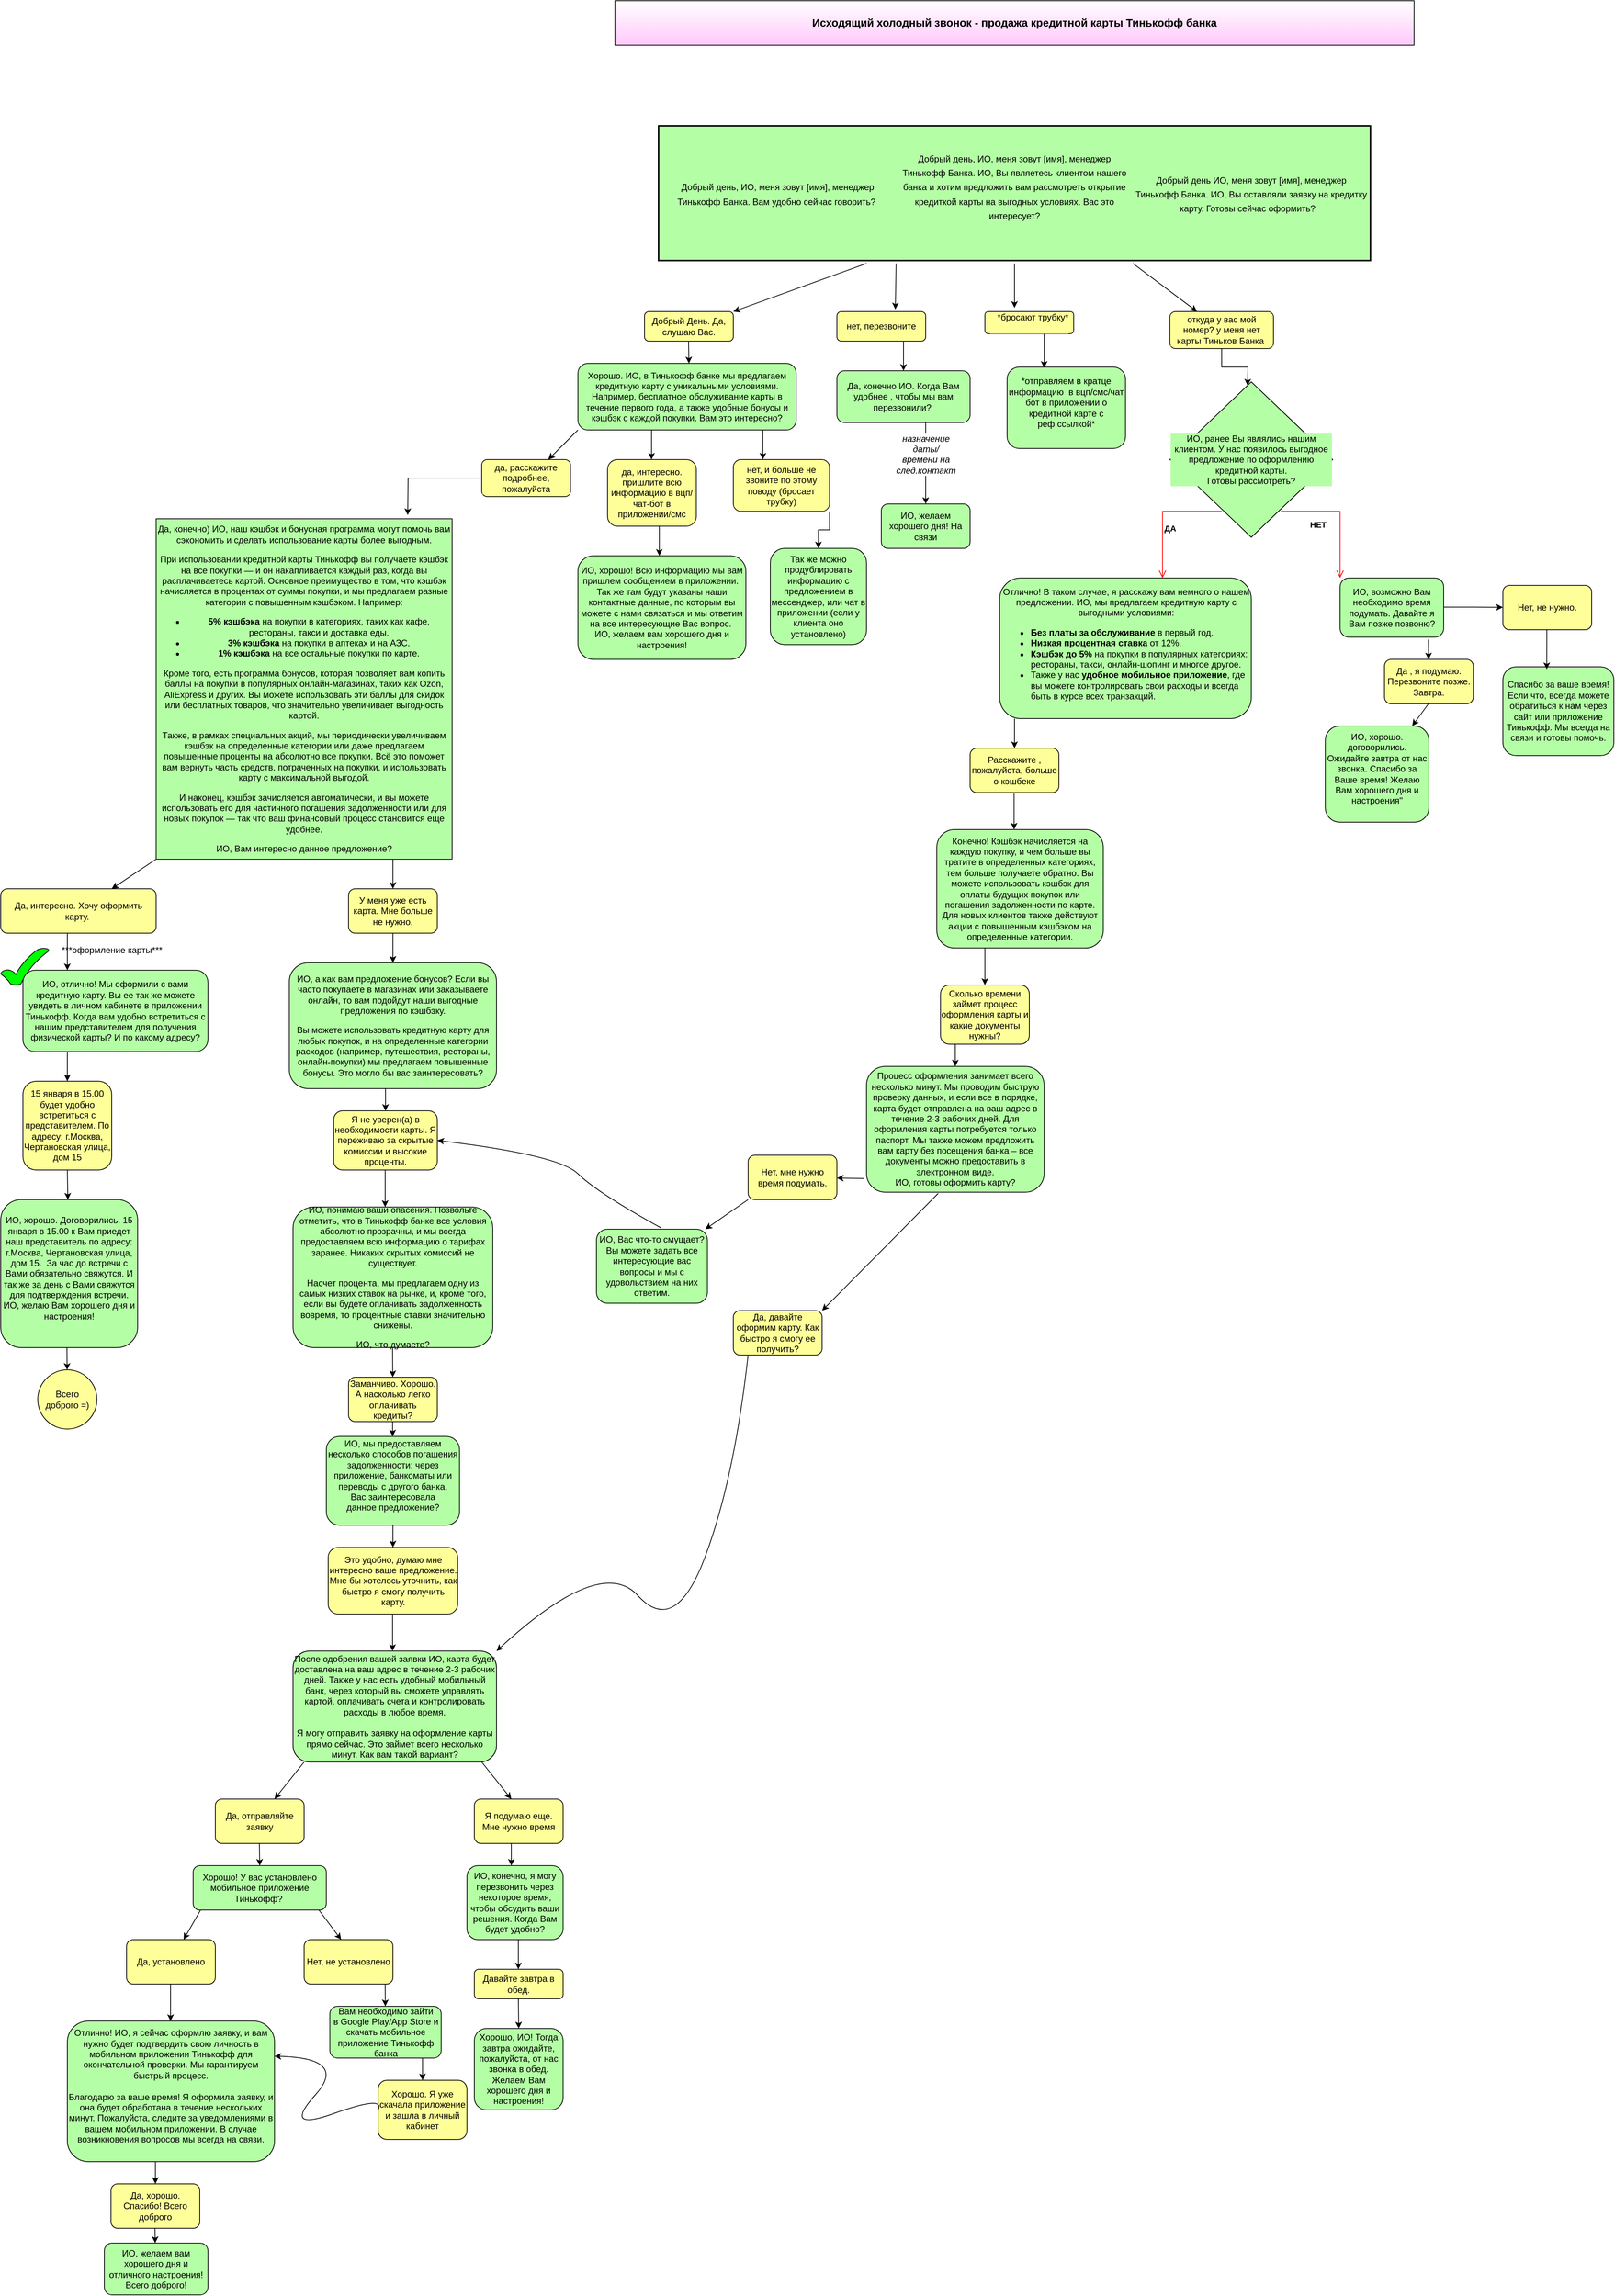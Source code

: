 <mxfile version="26.0.4">
  <diagram name="Страница — 1" id="jJLAjgalYU-siJ2JceJD">
    <mxGraphModel dx="6424" dy="3929" grid="1" gridSize="10" guides="1" tooltips="1" connect="1" arrows="1" fold="1" page="1" pageScale="1" pageWidth="827" pageHeight="1169" math="0" shadow="0">
      <root>
        <mxCell id="0" />
        <mxCell id="1" parent="0" />
        <mxCell id="C2MQVsJypuzDJamF_zV--1" value="" style="endArrow=classic;html=1;rounded=0;entryX=1;entryY=0;entryDx=0;entryDy=0;align=center;" parent="1" target="C2MQVsJypuzDJamF_zV--3" edge="1">
          <mxGeometry width="50" height="50" relative="1" as="geometry">
            <mxPoint x="-480" y="95" as="sourcePoint" />
            <mxPoint x="-800" y="135" as="targetPoint" />
          </mxGeometry>
        </mxCell>
        <mxCell id="C2MQVsJypuzDJamF_zV--2" value="" style="endArrow=classic;html=1;rounded=0;entryX=0.25;entryY=0;entryDx=0;entryDy=0;align=center;" parent="1" edge="1">
          <mxGeometry width="50" height="50" relative="1" as="geometry">
            <mxPoint x="-280" y="95" as="sourcePoint" />
            <mxPoint x="-280" y="155" as="targetPoint" />
            <Array as="points">
              <mxPoint x="-280" y="135" />
            </Array>
          </mxGeometry>
        </mxCell>
        <mxCell id="C2MQVsJypuzDJamF_zV--3" value="Добрый День. Да, слушаю Вас." style="rounded=1;whiteSpace=wrap;html=1;labelBackgroundColor=#FFFF99;fillColor=#FFFF99;align=center;" parent="1" vertex="1">
          <mxGeometry x="-780" y="160" width="120" height="40" as="geometry" />
        </mxCell>
        <mxCell id="C2MQVsJypuzDJamF_zV--4" value="нет, перезвоните" style="rounded=1;whiteSpace=wrap;html=1;labelBackgroundColor=#FFFF99;fillColor=#FFFF99;align=center;" parent="1" vertex="1">
          <mxGeometry x="-520" y="160" width="120" height="40" as="geometry" />
        </mxCell>
        <mxCell id="C2MQVsJypuzDJamF_zV--5" value="&amp;nbsp; &amp;nbsp;*бросают трубку*&lt;div&gt;&lt;br&gt;&lt;/div&gt;" style="rounded=1;whiteSpace=wrap;html=1;labelBackgroundColor=#FFFF99;fillColor=#FFFF99;align=center;" parent="1" vertex="1">
          <mxGeometry x="-320" y="160" width="120" height="30" as="geometry" />
        </mxCell>
        <mxCell id="C2MQVsJypuzDJamF_zV--6" value="" style="endArrow=classic;html=1;rounded=0;align=center;" parent="1" edge="1">
          <mxGeometry width="50" height="50" relative="1" as="geometry">
            <mxPoint x="-720.5" y="200" as="sourcePoint" />
            <mxPoint x="-720" y="230" as="targetPoint" />
          </mxGeometry>
        </mxCell>
        <mxCell id="C2MQVsJypuzDJamF_zV--7" value="&lt;div style=&quot;&quot;&gt;&lt;span style=&quot;&quot;&gt;Хорошо. ИО, в Тинькофф банке мы предлагаем кредитную карту с уникальными условиями. Например, бесплатное обслуживание карты в течение первого года, а также удобные бонусы и кэшбэк с каждой покупки. Вам это интересно?&lt;/span&gt;&lt;/div&gt;" style="rounded=1;whiteSpace=wrap;html=1;align=center;labelBackgroundColor=light-dark(#B4FFA5,#EDEDED);fillColor=#B4FFA5;" parent="1" vertex="1">
          <mxGeometry x="-870" y="230" width="295" height="90" as="geometry" />
        </mxCell>
        <mxCell id="C2MQVsJypuzDJamF_zV--8" value="" style="endArrow=classic;html=1;rounded=0;exitX=0;exitY=1;exitDx=0;exitDy=0;align=center;" parent="1" source="C2MQVsJypuzDJamF_zV--7" edge="1">
          <mxGeometry width="50" height="50" relative="1" as="geometry">
            <mxPoint x="-740" y="310" as="sourcePoint" />
            <mxPoint x="-910" y="360" as="targetPoint" />
          </mxGeometry>
        </mxCell>
        <mxCell id="C2MQVsJypuzDJamF_zV--9" style="edgeStyle=orthogonalEdgeStyle;rounded=0;orthogonalLoop=1;jettySize=auto;html=1;align=center;" parent="1" source="C2MQVsJypuzDJamF_zV--10" edge="1">
          <mxGeometry relative="1" as="geometry">
            <mxPoint x="-1100" y="435" as="targetPoint" />
          </mxGeometry>
        </mxCell>
        <mxCell id="C2MQVsJypuzDJamF_zV--10" value="да, расскажите подробнее, пожалуйста" style="rounded=1;whiteSpace=wrap;html=1;labelBackgroundColor=#FFFF99;fillColor=#FFFF99;align=center;" parent="1" vertex="1">
          <mxGeometry x="-1000" y="360" width="120" height="50" as="geometry" />
        </mxCell>
        <mxCell id="C2MQVsJypuzDJamF_zV--11" value="" style="endArrow=classic;html=1;rounded=0;align=center;" parent="1" edge="1">
          <mxGeometry width="50" height="50" relative="1" as="geometry">
            <mxPoint x="-770.5" y="320" as="sourcePoint" />
            <mxPoint x="-770.5" y="360" as="targetPoint" />
          </mxGeometry>
        </mxCell>
        <mxCell id="C2MQVsJypuzDJamF_zV--12" value="да, интересно. пришлите всю информацию в вцп/чат-бот в приложении/смс" style="rounded=1;whiteSpace=wrap;html=1;labelBackgroundColor=#FFFF99;fillColor=#FFFF99;align=center;" parent="1" vertex="1">
          <mxGeometry x="-830" y="360" width="120" height="90" as="geometry" />
        </mxCell>
        <mxCell id="C2MQVsJypuzDJamF_zV--13" value="" style="endArrow=classic;html=1;rounded=0;exitX=1;exitY=1;exitDx=0;exitDy=0;align=center;" parent="1" edge="1">
          <mxGeometry width="50" height="50" relative="1" as="geometry">
            <mxPoint x="-620" y="320" as="sourcePoint" />
            <mxPoint x="-620" y="360" as="targetPoint" />
          </mxGeometry>
        </mxCell>
        <mxCell id="C2MQVsJypuzDJamF_zV--14" style="edgeStyle=orthogonalEdgeStyle;rounded=0;orthogonalLoop=1;jettySize=auto;html=1;exitX=1;exitY=1;exitDx=0;exitDy=0;" parent="1" source="C2MQVsJypuzDJamF_zV--15" target="C2MQVsJypuzDJamF_zV--97" edge="1">
          <mxGeometry relative="1" as="geometry">
            <mxPoint x="-520" y="500" as="targetPoint" />
          </mxGeometry>
        </mxCell>
        <mxCell id="C2MQVsJypuzDJamF_zV--15" value="нет, и больше не звоните по этому поводу (бросает трубку)" style="rounded=1;whiteSpace=wrap;html=1;labelBackgroundColor=#FFFF99;fillColor=#FFFF99;align=center;" parent="1" vertex="1">
          <mxGeometry x="-660" y="360" width="130" height="70" as="geometry" />
        </mxCell>
        <mxCell id="C2MQVsJypuzDJamF_zV--16" value="" style="endArrow=classic;html=1;rounded=0;entryX=0.313;entryY=0.009;entryDx=0;entryDy=0;entryPerimeter=0;align=center;" parent="1" target="C2MQVsJypuzDJamF_zV--17" edge="1">
          <mxGeometry width="50" height="50" relative="1" as="geometry">
            <mxPoint x="-240" y="190" as="sourcePoint" />
            <mxPoint x="-235.63" y="235" as="targetPoint" />
          </mxGeometry>
        </mxCell>
        <mxCell id="C2MQVsJypuzDJamF_zV--17" value="*отправляем в кратце информацию &amp;nbsp;в вцп/смс/чат бот в приложении о кредитной карте с реф.ссылко&lt;span style=&quot;white-space: pre;&quot;&gt;й*&lt;/span&gt;&lt;div&gt;&lt;span style=&quot;white-space: pre;&quot;&gt;&lt;br&gt;&lt;/span&gt;&lt;/div&gt;" style="rounded=1;whiteSpace=wrap;html=1;labelBackgroundColor=#B4FFA5;fillColor=#B4FFA5;align=center;" parent="1" vertex="1">
          <mxGeometry x="-290" y="235" width="160" height="110" as="geometry" />
        </mxCell>
        <mxCell id="C2MQVsJypuzDJamF_zV--18" value="&lt;span style=&quot;&quot; id=&quot;docs-internal-guid-6892221a-7fff-064a-3dc3-c70ff1cd59ce&quot;&gt;&lt;span style=&quot;font-size: 11pt; font-family: Arial, sans-serif; font-weight: 700; font-variant-ligatures: normal; font-variant-alternates: normal; font-variant-numeric: normal; font-variant-east-asian: normal; font-variant-position: normal; vertical-align: baseline; white-space: pre-wrap;&quot;&gt;Исходящий холодный звонок - продажа кредитной карты Тинькофф банка&lt;/span&gt;&lt;/span&gt;" style="rounded=0;whiteSpace=wrap;html=1;gradientColor=#FFC9FB;align=center;" parent="1" vertex="1">
          <mxGeometry x="-820" y="-260" width="1080" height="60" as="geometry" />
        </mxCell>
        <mxCell id="C2MQVsJypuzDJamF_zV--19" value="" style="endArrow=classic;html=1;rounded=0;entryX=0.5;entryY=0;entryDx=0;entryDy=0;align=center;" parent="1" target="C2MQVsJypuzDJamF_zV--20" edge="1">
          <mxGeometry width="50" height="50" relative="1" as="geometry">
            <mxPoint x="-430" y="200" as="sourcePoint" />
            <mxPoint x="-400" y="230" as="targetPoint" />
            <Array as="points" />
          </mxGeometry>
        </mxCell>
        <mxCell id="C2MQVsJypuzDJamF_zV--20" value="Да, конечно ИО. Когда Вам удобнее , чтобы мы вам перезвонили?&amp;nbsp;" style="rounded=1;whiteSpace=wrap;html=1;labelBackgroundColor=#B4FFA5;fillColor=#B4FFA5;align=center;" parent="1" vertex="1">
          <mxGeometry x="-520" y="240" width="180" height="70" as="geometry" />
        </mxCell>
        <mxCell id="C2MQVsJypuzDJamF_zV--21" value="" style="endArrow=classic;html=1;rounded=0;entryX=0.658;entryY=-0.075;entryDx=0;entryDy=0;entryPerimeter=0;align=center;" parent="1" target="C2MQVsJypuzDJamF_zV--4" edge="1">
          <mxGeometry width="50" height="50" relative="1" as="geometry">
            <mxPoint x="-440" y="95" as="sourcePoint" />
            <mxPoint x="-439.5" y="150" as="targetPoint" />
          </mxGeometry>
        </mxCell>
        <mxCell id="C2MQVsJypuzDJamF_zV--22" value="" style="endArrow=classic;html=1;rounded=0;align=center;" parent="1" target="C2MQVsJypuzDJamF_zV--24" edge="1">
          <mxGeometry width="50" height="50" relative="1" as="geometry">
            <mxPoint x="-120" y="95" as="sourcePoint" />
            <mxPoint x="-70" y="155" as="targetPoint" />
          </mxGeometry>
        </mxCell>
        <mxCell id="C2MQVsJypuzDJamF_zV--23" value="" style="edgeStyle=orthogonalEdgeStyle;rounded=0;orthogonalLoop=1;jettySize=auto;html=1;align=center;" parent="1" source="C2MQVsJypuzDJamF_zV--24" edge="1">
          <mxGeometry relative="1" as="geometry">
            <mxPoint x="35" y="260" as="targetPoint" />
          </mxGeometry>
        </mxCell>
        <mxCell id="C2MQVsJypuzDJamF_zV--24" value="откуда у вас мой номер? у меня нет карты Тиньков Банка&amp;nbsp;" style="rounded=1;whiteSpace=wrap;html=1;labelBackgroundColor=#FFFF99;fillColor=#FFFF99;align=center;" parent="1" vertex="1">
          <mxGeometry x="-70" y="160" width="140" height="50" as="geometry" />
        </mxCell>
        <mxCell id="C2MQVsJypuzDJamF_zV--25" value="" style="endArrow=classic;html=1;rounded=0;align=center;" parent="1" source="C2MQVsJypuzDJamF_zV--28" edge="1">
          <mxGeometry width="50" height="50" relative="1" as="geometry">
            <mxPoint x="-400" y="310" as="sourcePoint" />
            <mxPoint x="-400" y="420" as="targetPoint" />
          </mxGeometry>
        </mxCell>
        <mxCell id="C2MQVsJypuzDJamF_zV--26" value="ИО, желаем хорошего дня! На связи" style="rounded=1;whiteSpace=wrap;html=1;labelBackgroundColor=#B4FFA5;fillColor=#B4FFA5;align=center;" parent="1" vertex="1">
          <mxGeometry x="-460" y="420" width="120" height="60" as="geometry" />
        </mxCell>
        <mxCell id="C2MQVsJypuzDJamF_zV--27" value="" style="endArrow=classic;html=1;rounded=0;align=center;" parent="1" target="C2MQVsJypuzDJamF_zV--28" edge="1">
          <mxGeometry width="50" height="50" relative="1" as="geometry">
            <mxPoint x="-400" y="310" as="sourcePoint" />
            <mxPoint x="-400" y="430" as="targetPoint" />
          </mxGeometry>
        </mxCell>
        <mxCell id="C2MQVsJypuzDJamF_zV--28" value="&lt;span style=&quot;white-space: normal; background-color: rgb(255, 255, 255);&quot;&gt;&lt;i&gt;назначение даты/времени на след.контакт&lt;/i&gt;&lt;/span&gt;&lt;div&gt;&lt;span style=&quot;white-space: normal; background-color: rgb(255, 255, 255);&quot;&gt;&lt;br&gt;&lt;/span&gt;&lt;/div&gt;" style="text;html=1;align=center;verticalAlign=middle;resizable=0;points=[];autosize=1;strokeColor=none;fillColor=none;" parent="1" vertex="1">
          <mxGeometry x="-535" y="340" width="270" height="40" as="geometry" />
        </mxCell>
        <mxCell id="C2MQVsJypuzDJamF_zV--29" value="" style="shape=actor;whiteSpace=wrap;html=1;labelBackgroundColor=none;labelBorderColor=none;align=center;" parent="1" vertex="1">
          <mxGeometry x="-500" y="15" width="20" height="20" as="geometry" />
        </mxCell>
        <mxCell id="C2MQVsJypuzDJamF_zV--35" value="&lt;div style=&quot;&quot;&gt;&lt;span style=&quot;background-color: light-dark(rgb(180, 255, 165), rgb(237, 237, 237));&quot;&gt;&lt;font&gt;ИО, ранее Вы являлись нашим клиентом. У нас появилось выгодное предложение по оформлению кредитной карты.&lt;/font&gt;&lt;/span&gt;&lt;/div&gt;&lt;div style=&quot;&quot;&gt;&lt;font style=&quot;background-color: light-dark(rgb(180, 255, 165), rgb(237, 237, 237));&quot;&gt;Готовы рассмотреть?&lt;/font&gt;&lt;/div&gt;" style="rhombus;whiteSpace=wrap;html=1;fillColor=#B4FFA5;strokeColor=default;direction=south;align=center;labelBackgroundColor=light-dark(#B4FFA5,#EDEDED);rounded=0;" parent="1" vertex="1">
          <mxGeometry x="-70" y="255" width="220" height="210" as="geometry" />
        </mxCell>
        <mxCell id="C2MQVsJypuzDJamF_zV--36" value="НЕТ&lt;div&gt;&lt;br&gt;&lt;/div&gt;" style="edgeStyle=orthogonalEdgeStyle;html=1;align=center;verticalAlign=bottom;endArrow=open;endSize=8;strokeColor=#ff0000;rounded=0;exitX=0.624;exitY=0.136;exitDx=0;exitDy=0;exitPerimeter=0;fontStyle=1" parent="1" edge="1">
          <mxGeometry x="0.412" y="-30" relative="1" as="geometry">
            <mxPoint x="160" y="520" as="targetPoint" />
            <mxPoint x="80.0" y="430.0" as="sourcePoint" />
            <Array as="points">
              <mxPoint x="160" y="430" />
            </Array>
            <mxPoint as="offset" />
          </mxGeometry>
        </mxCell>
        <mxCell id="C2MQVsJypuzDJamF_zV--37" value="ДА" style="edgeStyle=orthogonalEdgeStyle;html=1;align=center;verticalAlign=top;endArrow=open;endSize=8;strokeColor=#ff0000;rounded=0;fontStyle=1" parent="1" edge="1">
          <mxGeometry x="0.059" y="10" relative="1" as="geometry">
            <mxPoint x="-80" y="520" as="targetPoint" />
            <mxPoint y="430" as="sourcePoint" />
            <Array as="points">
              <mxPoint x="-80" y="430" />
            </Array>
            <mxPoint as="offset" />
          </mxGeometry>
        </mxCell>
        <mxCell id="C2MQVsJypuzDJamF_zV--39" value="&lt;p style=&quot;&quot;&gt;Да, конечно) ИО, наш кэшбэк и бонусная программа могут помочь вам сэкономить и сделать использование карты более выгодным.&lt;/p&gt;&lt;p style=&quot;&quot;&gt;При использовании кредитной карты Тинькофф вы получаете кэшбэк на все покупки — и он накапливается каждый раз, когда вы расплачиваетесь картой. Основное преимущество в том, что кэшбэк начисляется в процентах от суммы покупки, и мы предлагаем разные категории с повышенным кэшбэком. Например:&lt;/p&gt;&lt;ul style=&quot;&quot;&gt;&lt;li&gt;&lt;strong&gt;5% кэшбэка&lt;/strong&gt;&amp;nbsp;на покупки в категориях, таких как кафе, рестораны, такси и доставка еды.&lt;/li&gt;&lt;li&gt;&lt;strong&gt;3% кэшбэка&lt;/strong&gt;&amp;nbsp;на покупки в аптеках и на АЗС.&lt;/li&gt;&lt;li&gt;&lt;strong&gt;1% кэшбэка&lt;/strong&gt;&amp;nbsp;на все остальные покупки по карте.&lt;/li&gt;&lt;/ul&gt;&lt;p style=&quot;&quot;&gt;Кроме того, есть программа бонусов, которая позволяет вам копить баллы на покупки в популярных онлайн-магазинах, таких как Ozon, AliExpress и других. Вы можете использовать эти баллы для скидок или бесплатных товаров, что значительно увеличивает выгодность картой.&lt;/p&gt;&lt;p style=&quot;&quot;&gt;Также, в рамках специальных акций, мы периодически увеличиваем кэшбэк на определенные категории или даже предлагаем повышенные проценты на абсолютно все покупки. Всё это поможет вам вернуть часть средств, потраченных на покупки, и использовать карту с максимальной выгодой.&lt;/p&gt;&lt;p style=&quot;&quot;&gt;И наконец, кэшбэк зачисляется автоматически, и вы можете использовать его для частичного погашения задолженности или для новых покупок — так что ваш финансовый процесс становится еще удобнее.&lt;/p&gt;&lt;p style=&quot;&quot;&gt;ИО, Вам интересно данное предложение?&lt;/p&gt;" style="rounded=0;whiteSpace=wrap;html=1;fillColor=#B4FFA5;align=center;" parent="1" vertex="1">
          <mxGeometry x="-1440" y="440" width="400" height="460" as="geometry" />
        </mxCell>
        <mxCell id="C2MQVsJypuzDJamF_zV--40" value="" style="endArrow=classic;html=1;rounded=0;align=center;" parent="1" target="C2MQVsJypuzDJamF_zV--41" edge="1">
          <mxGeometry width="50" height="50" relative="1" as="geometry">
            <mxPoint x="-1440" y="900" as="sourcePoint" />
            <mxPoint x="-1480" y="960" as="targetPoint" />
          </mxGeometry>
        </mxCell>
        <mxCell id="C2MQVsJypuzDJamF_zV--41" value="Да, интересно. Хочу оформить карту.&amp;nbsp;" style="rounded=1;whiteSpace=wrap;html=1;fillColor=#FFFF99;align=center;" parent="1" vertex="1">
          <mxGeometry x="-1650" y="940" width="210" height="60" as="geometry" />
        </mxCell>
        <mxCell id="C2MQVsJypuzDJamF_zV--42" value="" style="verticalLabelPosition=bottom;verticalAlign=top;html=1;shape=mxgraph.basic.tick;fillColor=#00FF00;align=center;" parent="1" vertex="1">
          <mxGeometry x="-1650" y="1020" width="65" height="50" as="geometry" />
        </mxCell>
        <mxCell id="C2MQVsJypuzDJamF_zV--43" value="ИО, отлично! Мы оформили с вами кредитную карту. Вы ее так же можете увидеть в личном кабинете в приложении Тинькофф. Когда вам удобно встретиться с нашим представителем для получения физической карты? И по какому адресу?" style="rounded=1;whiteSpace=wrap;html=1;gradientColor=none;fillColor=#B4FFA5;align=center;" parent="1" vertex="1">
          <mxGeometry x="-1620" y="1050" width="250" height="110" as="geometry" />
        </mxCell>
        <mxCell id="C2MQVsJypuzDJamF_zV--44" value="***оформление карты***&lt;div&gt;&lt;br&gt;&lt;/div&gt;" style="text;html=1;align=center;verticalAlign=middle;resizable=0;points=[];autosize=1;strokeColor=none;fillColor=none;rotation=0;" parent="1" vertex="1">
          <mxGeometry x="-1580" y="1010" width="160" height="40" as="geometry" />
        </mxCell>
        <mxCell id="C2MQVsJypuzDJamF_zV--45" value="" style="endArrow=classic;html=1;rounded=0;align=center;" parent="1" edge="1">
          <mxGeometry width="50" height="50" relative="1" as="geometry">
            <mxPoint x="-1560" y="1000" as="sourcePoint" />
            <mxPoint x="-1560" y="1050" as="targetPoint" />
          </mxGeometry>
        </mxCell>
        <mxCell id="C2MQVsJypuzDJamF_zV--46" value="" style="endArrow=classic;html=1;rounded=0;align=center;" parent="1" target="C2MQVsJypuzDJamF_zV--47" edge="1">
          <mxGeometry width="50" height="50" relative="1" as="geometry">
            <mxPoint x="-1560" y="1160" as="sourcePoint" />
            <mxPoint x="-1560" y="1210" as="targetPoint" />
          </mxGeometry>
        </mxCell>
        <mxCell id="C2MQVsJypuzDJamF_zV--47" value="15 января в 15.00 будет удобно встретиться с представителем. По адресу: г.Москва, Чертановская улица, дом 15" style="rounded=1;whiteSpace=wrap;html=1;fillColor=#FFFF99;align=center;" parent="1" vertex="1">
          <mxGeometry x="-1620" y="1200" width="120" height="120" as="geometry" />
        </mxCell>
        <mxCell id="C2MQVsJypuzDJamF_zV--48" value="" style="endArrow=classic;html=1;rounded=0;align=center;" parent="1" target="C2MQVsJypuzDJamF_zV--49" edge="1">
          <mxGeometry width="50" height="50" relative="1" as="geometry">
            <mxPoint x="-1560" y="1320" as="sourcePoint" />
            <mxPoint x="-1560" y="1300" as="targetPoint" />
          </mxGeometry>
        </mxCell>
        <mxCell id="C2MQVsJypuzDJamF_zV--49" value="ИО, хорошо. Договорились. 15 января в 15.00 к Вам приедет наш представитель по адресу: г.Москва, Чертановская улица, дом 15. &amp;nbsp;За час до встречи с Вами обязательно свяжутся. И так же за день с Вами свяжутся для подтверждения встречи. ИО, желаю Вам хорошего дня и настроения!&lt;div&gt;&lt;br&gt;&lt;/div&gt;" style="rounded=1;whiteSpace=wrap;html=1;fillColor=#B4FFA5;align=center;" parent="1" vertex="1">
          <mxGeometry x="-1650" y="1360" width="185" height="200" as="geometry" />
        </mxCell>
        <mxCell id="C2MQVsJypuzDJamF_zV--50" value="" style="endArrow=classic;html=1;rounded=0;align=center;" parent="1" target="C2MQVsJypuzDJamF_zV--51" edge="1">
          <mxGeometry width="50" height="50" relative="1" as="geometry">
            <mxPoint x="-1560.5" y="1560" as="sourcePoint" />
            <mxPoint x="-1560" y="1600" as="targetPoint" />
          </mxGeometry>
        </mxCell>
        <mxCell id="C2MQVsJypuzDJamF_zV--51" value="Всего доброго =)" style="ellipse;whiteSpace=wrap;html=1;aspect=fixed;fillColor=#FFFF99;align=center;" parent="1" vertex="1">
          <mxGeometry x="-1600" y="1590" width="80" height="80" as="geometry" />
        </mxCell>
        <mxCell id="C2MQVsJypuzDJamF_zV--52" value="" style="endArrow=classic;html=1;rounded=0;align=center;" parent="1" target="C2MQVsJypuzDJamF_zV--54" edge="1">
          <mxGeometry width="50" height="50" relative="1" as="geometry">
            <mxPoint x="-1120" y="900" as="sourcePoint" />
            <mxPoint x="-1120" y="930" as="targetPoint" />
          </mxGeometry>
        </mxCell>
        <mxCell id="C2MQVsJypuzDJamF_zV--53" value="" style="edgeStyle=orthogonalEdgeStyle;rounded=0;orthogonalLoop=1;jettySize=auto;html=1;align=center;" parent="1" source="C2MQVsJypuzDJamF_zV--54" target="C2MQVsJypuzDJamF_zV--55" edge="1">
          <mxGeometry relative="1" as="geometry" />
        </mxCell>
        <mxCell id="C2MQVsJypuzDJamF_zV--54" value="У меня уже есть карта. Мне больше не нужно." style="rounded=1;whiteSpace=wrap;html=1;fillColor=#FFFF99;align=center;" parent="1" vertex="1">
          <mxGeometry x="-1180" y="940" width="120" height="60" as="geometry" />
        </mxCell>
        <mxCell id="C2MQVsJypuzDJamF_zV--55" value="&lt;p style=&quot;&quot; data-pm-slice=&quot;0 0 []&quot;&gt;ИО, а как вам предложение бонусов? Если вы часто покупаете в магазинах или заказываете онлайн, то вам подойдут наши выгодные предложения по кэшбэку.&lt;/p&gt;&lt;p style=&quot;&quot;&gt;Вы можете использовать кредитную карту для любых покупок, и на определенные категории расходов (например, путешествия, рестораны, онлайн-покупки) мы предлагаем повышенные бонусы. Это могло бы вас заинтересовать?&lt;/p&gt;" style="whiteSpace=wrap;html=1;fillColor=#B4FFA5;rounded=1;align=center;" parent="1" vertex="1">
          <mxGeometry x="-1260" y="1040" width="280" height="170" as="geometry" />
        </mxCell>
        <mxCell id="C2MQVsJypuzDJamF_zV--56" value="" style="endArrow=classic;html=1;rounded=0;align=center;" parent="1" target="C2MQVsJypuzDJamF_zV--57" edge="1">
          <mxGeometry width="50" height="50" relative="1" as="geometry">
            <mxPoint x="-1130" y="1210" as="sourcePoint" />
            <mxPoint x="-1130" y="1250" as="targetPoint" />
          </mxGeometry>
        </mxCell>
        <mxCell id="C2MQVsJypuzDJamF_zV--57" value="Я не уверен(а) в необходимости карты.&amp;nbsp;&lt;span style=&quot;&quot;&gt;Я переживаю за скрытые комиссии и высокие проценты.&lt;/span&gt;" style="rounded=1;whiteSpace=wrap;html=1;fillColor=#FFFF99;fontSize=12;align=center;" parent="1" vertex="1">
          <mxGeometry x="-1200" y="1240" width="140" height="80" as="geometry" />
        </mxCell>
        <mxCell id="C2MQVsJypuzDJamF_zV--58" value="" style="endArrow=classic;html=1;rounded=0;align=center;" parent="1" edge="1">
          <mxGeometry width="50" height="50" relative="1" as="geometry">
            <mxPoint x="-1130.5" y="1320" as="sourcePoint" />
            <mxPoint x="-1130.5" y="1370" as="targetPoint" />
          </mxGeometry>
        </mxCell>
        <mxCell id="C2MQVsJypuzDJamF_zV--59" value="&lt;p style=&quot;&quot; data-pm-slice=&quot;0 0 []&quot;&gt;ИО, понимаю ваши опасения. Позвольте отметить, что в Тинькофф банке все условия абсолютно прозрачны, и мы всегда предоставляем всю информацию о тарифах заранее. Никаких скрытых комиссий не существует.&lt;/p&gt;&lt;p style=&quot;&quot;&gt;Насчет процента, мы предлагаем одну из самых низких ставок на рынке, и, кроме того, если вы будете оплачивать задолженность вовремя, то процентные ставки значительно снижены.&lt;/p&gt;&lt;p style=&quot;&quot;&gt;ИО, что думаете?&lt;/p&gt;" style="rounded=1;whiteSpace=wrap;html=1;align=center;fillColor=#B4FFA5;" parent="1" vertex="1">
          <mxGeometry x="-1255" y="1370" width="270" height="190" as="geometry" />
        </mxCell>
        <mxCell id="C2MQVsJypuzDJamF_zV--60" value="" style="endArrow=classic;html=1;rounded=0;" parent="1" target="C2MQVsJypuzDJamF_zV--61" edge="1">
          <mxGeometry width="50" height="50" relative="1" as="geometry">
            <mxPoint x="-1120.5" y="1560" as="sourcePoint" />
            <mxPoint x="-1120.5" y="1610" as="targetPoint" />
          </mxGeometry>
        </mxCell>
        <mxCell id="C2MQVsJypuzDJamF_zV--61" value="&lt;span style=&quot;text-align: start;&quot;&gt;&lt;font&gt;Заманчиво. Хорошо. А насколько легко оплачивать кредиты?&lt;/font&gt;&lt;/span&gt;" style="rounded=1;whiteSpace=wrap;html=1;fillColor=#FFFF99;" parent="1" vertex="1">
          <mxGeometry x="-1180" y="1600" width="120" height="60" as="geometry" />
        </mxCell>
        <mxCell id="C2MQVsJypuzDJamF_zV--62" value="" style="endArrow=classic;html=1;rounded=0;" parent="1" target="C2MQVsJypuzDJamF_zV--63" edge="1">
          <mxGeometry width="50" height="50" relative="1" as="geometry">
            <mxPoint x="-1120.5" y="1660" as="sourcePoint" />
            <mxPoint x="-1120.5" y="1710" as="targetPoint" />
          </mxGeometry>
        </mxCell>
        <mxCell id="C2MQVsJypuzDJamF_zV--63" value="&lt;span style=&quot;text-align: start;&quot;&gt;&lt;font&gt;ИО, мы предоставляем несколько способов погашения задолженности: через приложение, банкоматы или переводы с другого банка.&lt;/font&gt;&lt;/span&gt;&lt;div&gt;&lt;span style=&quot;text-align: start;&quot;&gt;&lt;font&gt;Вас заинтересовала данное&amp;nbsp;&lt;/font&gt;&lt;/span&gt;предложение?&lt;/div&gt;&lt;div&gt;&lt;br&gt;&lt;/div&gt;" style="rounded=1;whiteSpace=wrap;html=1;fillColor=#B4FFA5;" parent="1" vertex="1">
          <mxGeometry x="-1210" y="1680" width="180" height="120" as="geometry" />
        </mxCell>
        <mxCell id="C2MQVsJypuzDJamF_zV--64" value="" style="endArrow=classic;html=1;rounded=0;" parent="1" target="C2MQVsJypuzDJamF_zV--65" edge="1">
          <mxGeometry width="50" height="50" relative="1" as="geometry">
            <mxPoint x="-1120" y="1800" as="sourcePoint" />
            <mxPoint x="-1120" y="1850" as="targetPoint" />
          </mxGeometry>
        </mxCell>
        <mxCell id="C2MQVsJypuzDJamF_zV--65" value="&lt;span style=&quot;text-align: start;&quot;&gt;&lt;font&gt;Это удобно, думаю мне интересно ваше предложение. Мне бы хотелось уточнить, как быстро я смогу получить карту.&lt;/font&gt;&lt;/span&gt;" style="rounded=1;whiteSpace=wrap;html=1;fillColor=#FFFF99;" parent="1" vertex="1">
          <mxGeometry x="-1207.5" y="1830" width="175" height="90" as="geometry" />
        </mxCell>
        <mxCell id="C2MQVsJypuzDJamF_zV--66" value="" style="endArrow=classic;html=1;rounded=0;" parent="1" edge="1">
          <mxGeometry width="50" height="50" relative="1" as="geometry">
            <mxPoint x="-1120.5" y="1920" as="sourcePoint" />
            <mxPoint x="-1120.5" y="1970" as="targetPoint" />
          </mxGeometry>
        </mxCell>
        <mxCell id="C2MQVsJypuzDJamF_zV--67" value="&lt;span style=&quot;text-align: start;&quot;&gt;&lt;font&gt;После одобрения вашей заявки ИО, карта будет доставлена на ваш адрес в течение 2-3 рабочих дней. Также у нас есть удобный мобильный банк, через который вы сможете управлять картой, оплачивать счета и контролировать расходы в любое время.&lt;/font&gt;&lt;/span&gt;&lt;div&gt;&lt;br&gt;&lt;/div&gt;&lt;div&gt;Я могу отправить заявку на оформление карты прямо сейчас. Это займет всего несколько минут. Как вам такой вариант?&lt;/div&gt;" style="rounded=1;whiteSpace=wrap;html=1;fillColor=#B4FFA5;" parent="1" vertex="1">
          <mxGeometry x="-1255" y="1970" width="275" height="150" as="geometry" />
        </mxCell>
        <mxCell id="C2MQVsJypuzDJamF_zV--68" value="" style="endArrow=classic;html=1;rounded=0;" parent="1" edge="1">
          <mxGeometry width="50" height="50" relative="1" as="geometry">
            <mxPoint x="-1280" y="2170" as="sourcePoint" />
            <mxPoint x="-1280" y="2170" as="targetPoint" />
            <Array as="points">
              <mxPoint x="-1240" y="2120" />
            </Array>
          </mxGeometry>
        </mxCell>
        <mxCell id="C2MQVsJypuzDJamF_zV--69" value="Да, отправляйте заявку" style="rounded=1;whiteSpace=wrap;html=1;fillColor=#FFFF99;" parent="1" vertex="1">
          <mxGeometry x="-1360" y="2170" width="120" height="60" as="geometry" />
        </mxCell>
        <mxCell id="C2MQVsJypuzDJamF_zV--70" value="" style="endArrow=classic;html=1;rounded=0;" parent="1" edge="1">
          <mxGeometry width="50" height="50" relative="1" as="geometry">
            <mxPoint x="-1000" y="2120" as="sourcePoint" />
            <mxPoint x="-960" y="2170" as="targetPoint" />
          </mxGeometry>
        </mxCell>
        <mxCell id="C2MQVsJypuzDJamF_zV--71" value="Я подумаю еще. Мне нужно время" style="rounded=1;whiteSpace=wrap;html=1;fillColor=#FFFF99;" parent="1" vertex="1">
          <mxGeometry x="-1010" y="2170" width="120" height="60" as="geometry" />
        </mxCell>
        <mxCell id="C2MQVsJypuzDJamF_zV--72" value="&lt;span style=&quot;text-align: start;&quot;&gt;&lt;font&gt;ИО, конечно, я могу перезвонить через некоторое время, чтобы обсудить ваши решения. Когда Вам будет удобно?&lt;/font&gt;&lt;/span&gt;" style="rounded=1;whiteSpace=wrap;html=1;fillColor=#B4FFA5;" parent="1" vertex="1">
          <mxGeometry x="-1020" y="2260" width="130" height="100" as="geometry" />
        </mxCell>
        <mxCell id="C2MQVsJypuzDJamF_zV--73" value="" style="endArrow=classic;html=1;rounded=0;" parent="1" edge="1">
          <mxGeometry width="50" height="50" relative="1" as="geometry">
            <mxPoint x="-1300.5" y="2230" as="sourcePoint" />
            <mxPoint x="-1300" y="2260" as="targetPoint" />
          </mxGeometry>
        </mxCell>
        <mxCell id="C2MQVsJypuzDJamF_zV--74" value="" style="endArrow=classic;html=1;rounded=0;" parent="1" edge="1">
          <mxGeometry width="50" height="50" relative="1" as="geometry">
            <mxPoint x="-960" y="2230" as="sourcePoint" />
            <mxPoint x="-960" y="2260" as="targetPoint" />
          </mxGeometry>
        </mxCell>
        <mxCell id="C2MQVsJypuzDJamF_zV--75" value="&lt;span style=&quot;text-align: start;&quot;&gt;&lt;font&gt;Хорошо! У вас установлено мобильное приложение Тинькофф?&amp;nbsp;&lt;/font&gt;&lt;/span&gt;" style="rounded=1;whiteSpace=wrap;html=1;fillColor=#B4FFA5;" parent="1" vertex="1">
          <mxGeometry x="-1390" y="2260" width="180" height="60" as="geometry" />
        </mxCell>
        <mxCell id="C2MQVsJypuzDJamF_zV--76" value="" style="endArrow=classic;html=1;rounded=0;" parent="1" target="C2MQVsJypuzDJamF_zV--78" edge="1">
          <mxGeometry width="50" height="50" relative="1" as="geometry">
            <mxPoint x="-1380" y="2320" as="sourcePoint" />
            <mxPoint x="-1410" y="2360" as="targetPoint" />
          </mxGeometry>
        </mxCell>
        <mxCell id="C2MQVsJypuzDJamF_zV--77" value="" style="endArrow=classic;html=1;rounded=0;" parent="1" edge="1">
          <mxGeometry width="50" height="50" relative="1" as="geometry">
            <mxPoint x="-1220" y="2320" as="sourcePoint" />
            <mxPoint x="-1190" y="2360" as="targetPoint" />
          </mxGeometry>
        </mxCell>
        <mxCell id="C2MQVsJypuzDJamF_zV--78" value="Да, установлено" style="rounded=1;whiteSpace=wrap;html=1;fillColor=#FFFF99;" parent="1" vertex="1">
          <mxGeometry x="-1480" y="2360" width="120" height="60" as="geometry" />
        </mxCell>
        <mxCell id="C2MQVsJypuzDJamF_zV--79" value="Нет, не установлено" style="rounded=1;whiteSpace=wrap;html=1;fillColor=#FFFF99;" parent="1" vertex="1">
          <mxGeometry x="-1240" y="2360" width="120" height="60" as="geometry" />
        </mxCell>
        <mxCell id="C2MQVsJypuzDJamF_zV--80" value="" style="endArrow=classic;html=1;rounded=0;" parent="1" edge="1">
          <mxGeometry width="50" height="50" relative="1" as="geometry">
            <mxPoint x="-1420.5" y="2420" as="sourcePoint" />
            <mxPoint x="-1420.5" y="2470" as="targetPoint" />
          </mxGeometry>
        </mxCell>
        <mxCell id="C2MQVsJypuzDJamF_zV--81" value="&lt;span style=&quot;text-align: start;&quot;&gt;&lt;font&gt;Отлично! ИО, я сейчас оформлю заявку, и вам нужно будет подтвердить свою личность в мобильном приложении Тинькофф для окончательной проверки. Мы гарантируем быстрый процесс.&lt;/font&gt;&lt;/span&gt;&lt;div&gt;&lt;br&gt;&lt;/div&gt;&lt;div&gt;Благодарю за ваше время! Я оформила заявку, и она будет обработана в течение нескольких минут. Пожалуйста, следите за уведомлениями в вашем мобильном приложении. В случае возникновения вопросов мы всегда на связи.&lt;div&gt;&lt;br style=&quot;text-align: start;&quot; class=&quot;Apple-interchange-newline&quot;&gt;&lt;/div&gt;&lt;/div&gt;" style="rounded=1;whiteSpace=wrap;html=1;fillColor=#B4FFA5;" parent="1" vertex="1">
          <mxGeometry x="-1560" y="2470" width="280" height="190" as="geometry" />
        </mxCell>
        <mxCell id="C2MQVsJypuzDJamF_zV--82" value="" style="endArrow=classic;html=1;rounded=0;" parent="1" target="C2MQVsJypuzDJamF_zV--83" edge="1">
          <mxGeometry width="50" height="50" relative="1" as="geometry">
            <mxPoint x="-1441" y="2660" as="sourcePoint" />
            <mxPoint x="-1441" y="2720" as="targetPoint" />
          </mxGeometry>
        </mxCell>
        <mxCell id="C2MQVsJypuzDJamF_zV--83" value="Да, хорошо. Спасибо! Всего доброго" style="rounded=1;whiteSpace=wrap;html=1;fillColor=#FFFF99;" parent="1" vertex="1">
          <mxGeometry x="-1501" y="2690" width="120" height="60" as="geometry" />
        </mxCell>
        <mxCell id="C2MQVsJypuzDJamF_zV--84" value="" style="endArrow=classic;html=1;rounded=0;" parent="1" edge="1">
          <mxGeometry width="50" height="50" relative="1" as="geometry">
            <mxPoint x="-1441.5" y="2750" as="sourcePoint" />
            <mxPoint x="-1441.318" y="2770" as="targetPoint" />
          </mxGeometry>
        </mxCell>
        <mxCell id="C2MQVsJypuzDJamF_zV--85" value="ИО, желаем вам хорошего дня и отличного настроения! Всего доброго!" style="rounded=1;whiteSpace=wrap;html=1;fillColor=#B4FFA5;" parent="1" vertex="1">
          <mxGeometry x="-1510" y="2770" width="140" height="70" as="geometry" />
        </mxCell>
        <mxCell id="C2MQVsJypuzDJamF_zV--86" value="" style="endArrow=classic;html=1;rounded=0;" parent="1" edge="1">
          <mxGeometry width="50" height="50" relative="1" as="geometry">
            <mxPoint x="-950.5" y="2360" as="sourcePoint" />
            <mxPoint x="-950.5" y="2400" as="targetPoint" />
          </mxGeometry>
        </mxCell>
        <mxCell id="C2MQVsJypuzDJamF_zV--87" value="Давайте завтра в обед." style="rounded=1;whiteSpace=wrap;html=1;fillColor=#FFFF99;" parent="1" vertex="1">
          <mxGeometry x="-1010" y="2400" width="120" height="40" as="geometry" />
        </mxCell>
        <mxCell id="C2MQVsJypuzDJamF_zV--88" value="" style="endArrow=classic;html=1;rounded=0;entryX=0.5;entryY=0;entryDx=0;entryDy=0;" parent="1" target="C2MQVsJypuzDJamF_zV--89" edge="1">
          <mxGeometry width="50" height="50" relative="1" as="geometry">
            <mxPoint x="-950.5" y="2440" as="sourcePoint" />
            <mxPoint x="-950.188" y="2490" as="targetPoint" />
          </mxGeometry>
        </mxCell>
        <mxCell id="C2MQVsJypuzDJamF_zV--89" value="Хорошо, ИО! Тогда завтра ожидайте, пожалуйста, от нас звонка в обед. Желаем Вам хорошего дня и настроения!" style="rounded=1;whiteSpace=wrap;html=1;fillColor=#B4FFA5;" parent="1" vertex="1">
          <mxGeometry x="-1010" y="2480" width="120" height="110" as="geometry" />
        </mxCell>
        <mxCell id="C2MQVsJypuzDJamF_zV--90" value="" style="endArrow=classic;html=1;rounded=0;" parent="1" target="C2MQVsJypuzDJamF_zV--91" edge="1">
          <mxGeometry width="50" height="50" relative="1" as="geometry">
            <mxPoint x="-1130.5" y="2420" as="sourcePoint" />
            <mxPoint x="-1130.5" y="2480" as="targetPoint" />
          </mxGeometry>
        </mxCell>
        <mxCell id="C2MQVsJypuzDJamF_zV--91" value="Вам необходимо зайти в&amp;nbsp;Google Play/App Store и скачать мобильное приложение Тинькофф банка" style="rounded=1;whiteSpace=wrap;html=1;fillColor=#B4FFA5;" parent="1" vertex="1">
          <mxGeometry x="-1205.25" y="2450" width="150.5" height="70" as="geometry" />
        </mxCell>
        <mxCell id="C2MQVsJypuzDJamF_zV--92" value="" style="endArrow=classic;html=1;rounded=0;" parent="1" target="C2MQVsJypuzDJamF_zV--93" edge="1">
          <mxGeometry width="50" height="50" relative="1" as="geometry">
            <mxPoint x="-1080" y="2520" as="sourcePoint" />
            <mxPoint x="-1080" y="2580" as="targetPoint" />
          </mxGeometry>
        </mxCell>
        <mxCell id="C2MQVsJypuzDJamF_zV--93" value="Хорошо. Я уже скачала приложение и зашла в личный кабинет" style="rounded=1;whiteSpace=wrap;html=1;fillColor=#FFFF99;" parent="1" vertex="1">
          <mxGeometry x="-1140" y="2550" width="120" height="80" as="geometry" />
        </mxCell>
        <mxCell id="C2MQVsJypuzDJamF_zV--94" value="" style="curved=1;endArrow=classic;html=1;rounded=0;exitX=0;exitY=0.5;exitDx=0;exitDy=0;entryX=1;entryY=0.25;entryDx=0;entryDy=0;" parent="1" source="C2MQVsJypuzDJamF_zV--93" target="C2MQVsJypuzDJamF_zV--81" edge="1">
          <mxGeometry width="50" height="50" relative="1" as="geometry">
            <mxPoint x="-1180" y="2570" as="sourcePoint" />
            <mxPoint x="-1270" y="2540" as="targetPoint" />
            <Array as="points">
              <mxPoint x="-1130" y="2570" />
              <mxPoint x="-1270" y="2620" />
              <mxPoint x="-1180" y="2520" />
            </Array>
          </mxGeometry>
        </mxCell>
        <mxCell id="C2MQVsJypuzDJamF_zV--95" value="" style="endArrow=classic;html=1;rounded=0;" parent="1" edge="1">
          <mxGeometry width="50" height="50" relative="1" as="geometry">
            <mxPoint x="-760" y="450" as="sourcePoint" />
            <mxPoint x="-760" y="490" as="targetPoint" />
          </mxGeometry>
        </mxCell>
        <mxCell id="C2MQVsJypuzDJamF_zV--96" value="ИО, хорошо! Всю информацию мы вам пришлем сообщением в приложении.&amp;nbsp;&lt;div&gt;Так же там будут указаны наши контактные данные, по которым вы можете с нами связаться и мы ответим на все интересующие Вас вопрос.&amp;nbsp;&lt;/div&gt;&lt;div&gt;ИО, желаем вам хорошего дня и настроения!&lt;/div&gt;" style="rounded=1;whiteSpace=wrap;html=1;fillColor=#B4FFA5;" parent="1" vertex="1">
          <mxGeometry x="-870" y="490" width="227" height="140" as="geometry" />
        </mxCell>
        <mxCell id="C2MQVsJypuzDJamF_zV--97" value="Так же можно продублировать информацию с предложением в мессенджер, или чат в приложении (если у клиента оно установлено)" style="rounded=1;whiteSpace=wrap;html=1;fillColor=#B4FFA5;" parent="1" vertex="1">
          <mxGeometry x="-610" y="480" width="130" height="130" as="geometry" />
        </mxCell>
        <mxCell id="C2MQVsJypuzDJamF_zV--98" value="&lt;div style=&quot;text-align: center;&quot;&gt;Отлично! В таком случае, я расскажу вам немного о нашем предложении. ИО, мы предлагаем кредитную карту с выгодными условиями:&lt;/div&gt;&lt;ul style=&quot;&quot;&gt;&lt;li&gt;&lt;font&gt;&lt;strong&gt;Без платы за обслуживание&lt;/strong&gt;&amp;nbsp;в первый год.&lt;/font&gt;&lt;/li&gt;&lt;li&gt;&lt;font&gt;&lt;strong&gt;Низкая процентная ставка&lt;/strong&gt;&amp;nbsp;от 12%.&lt;/font&gt;&lt;/li&gt;&lt;li&gt;&lt;font&gt;&lt;strong&gt;Кэшбэк до 5%&lt;/strong&gt;&amp;nbsp;на покупки в популярных категориях: рестораны, такси, онлайн-шопинг и многое другое.&lt;/font&gt;&lt;/li&gt;&lt;li&gt;&lt;font&gt;Также у нас&amp;nbsp;&lt;strong&gt;удобное мобильное приложение&lt;/strong&gt;, где вы можете контролировать свои расходы и всегда быть в курсе всех транзакций.&lt;/font&gt;&lt;/li&gt;&lt;/ul&gt;" style="rounded=1;whiteSpace=wrap;html=1;fillColor=#B4FFA5;align=left;" parent="1" vertex="1">
          <mxGeometry x="-300" y="520" width="340" height="190" as="geometry" />
        </mxCell>
        <mxCell id="C2MQVsJypuzDJamF_zV--99" value="" style="endArrow=classic;html=1;rounded=0;" parent="1" target="C2MQVsJypuzDJamF_zV--100" edge="1">
          <mxGeometry width="50" height="50" relative="1" as="geometry">
            <mxPoint x="-280" y="710" as="sourcePoint" />
            <mxPoint x="-280" y="780" as="targetPoint" />
          </mxGeometry>
        </mxCell>
        <mxCell id="C2MQVsJypuzDJamF_zV--100" value="Расскажите , пожалуйста, больше о кэшбеке" style="rounded=1;whiteSpace=wrap;html=1;fillColor=#FFFF99;" parent="1" vertex="1">
          <mxGeometry x="-340" y="750" width="120" height="60" as="geometry" />
        </mxCell>
        <mxCell id="C2MQVsJypuzDJamF_zV--101" value="" style="endArrow=classic;html=1;rounded=0;" parent="1" edge="1">
          <mxGeometry width="50" height="50" relative="1" as="geometry">
            <mxPoint x="-280.59" y="810" as="sourcePoint" />
            <mxPoint x="-280.59" y="860" as="targetPoint" />
          </mxGeometry>
        </mxCell>
        <mxCell id="C2MQVsJypuzDJamF_zV--102" value="&lt;span style=&quot;&quot;&gt;&lt;font&gt;Конечно! Кэшбэк начисляется на каждую покупку, и чем больше вы тратите в определенных категориях, тем больше получаете обратно. Вы можете использовать кэшбэк для оплаты будущих покупок или погашения задолженности по карте. Для новых клиентов также действуют акции с повышенным кэшбэком на определенные категории.&lt;/font&gt;&lt;/span&gt;" style="rounded=1;whiteSpace=wrap;html=1;align=center;fillColor=#B4FFA5;" parent="1" vertex="1">
          <mxGeometry x="-385" y="860" width="225" height="160" as="geometry" />
        </mxCell>
        <mxCell id="C2MQVsJypuzDJamF_zV--103" value="" style="endArrow=classic;html=1;rounded=0;" parent="1" target="C2MQVsJypuzDJamF_zV--104" edge="1">
          <mxGeometry width="50" height="50" relative="1" as="geometry">
            <mxPoint x="-320" y="1020" as="sourcePoint" />
            <mxPoint x="-320" y="1100" as="targetPoint" />
          </mxGeometry>
        </mxCell>
        <mxCell id="C2MQVsJypuzDJamF_zV--104" value="Сколько времени займет процесс оформления карты и какие документы нужны?" style="rounded=1;whiteSpace=wrap;html=1;fillColor=#FFFF99;" parent="1" vertex="1">
          <mxGeometry x="-380" y="1070" width="120" height="80" as="geometry" />
        </mxCell>
        <mxCell id="C2MQVsJypuzDJamF_zV--105" value="" style="endArrow=classic;html=1;rounded=0;" parent="1" target="C2MQVsJypuzDJamF_zV--106" edge="1">
          <mxGeometry width="50" height="50" relative="1" as="geometry">
            <mxPoint x="-360" y="1150" as="sourcePoint" />
            <mxPoint x="-360" y="1210" as="targetPoint" />
          </mxGeometry>
        </mxCell>
        <mxCell id="C2MQVsJypuzDJamF_zV--106" value="&lt;span style=&quot;&quot;&gt;&lt;font&gt;Процесс оформления занимает всего несколько минут. Мы проводим быструю проверку данных, и если все в порядке, карта будет отправлена на ваш адрес в течение 2-3 рабочих дней. Для оформления карты потребуется только паспорт. Мы также можем предложить вам карту без посещения банка – все документы можно предоставить в электронном виде.&lt;/font&gt;&lt;/span&gt;&lt;div style=&quot;&quot;&gt;ИО, готовы оформить карту?&lt;/div&gt;" style="rounded=1;whiteSpace=wrap;html=1;fillColor=#B4FFA5;align=center;" parent="1" vertex="1">
          <mxGeometry x="-480" y="1180" width="240" height="170" as="geometry" />
        </mxCell>
        <mxCell id="C2MQVsJypuzDJamF_zV--107" value="ИО, возможно Вам необходимо время подумать. Давайте я Вам позже позвоню?" style="rounded=1;whiteSpace=wrap;html=1;fillColor=#B4FFA5;" parent="1" vertex="1">
          <mxGeometry x="160" y="520" width="140" height="80" as="geometry" />
        </mxCell>
        <mxCell id="C2MQVsJypuzDJamF_zV--108" value="" style="endArrow=classic;html=1;rounded=0;" parent="1" target="C2MQVsJypuzDJamF_zV--109" edge="1">
          <mxGeometry width="50" height="50" relative="1" as="geometry">
            <mxPoint x="300" y="559.41" as="sourcePoint" />
            <mxPoint x="370" y="559.41" as="targetPoint" />
            <Array as="points">
              <mxPoint x="340" y="559.41" />
            </Array>
          </mxGeometry>
        </mxCell>
        <mxCell id="C2MQVsJypuzDJamF_zV--109" value="Нет, не нужно." style="rounded=1;whiteSpace=wrap;html=1;fillColor=#FFFF99;" parent="1" vertex="1">
          <mxGeometry x="380" y="530.0" width="120" height="60" as="geometry" />
        </mxCell>
        <mxCell id="C2MQVsJypuzDJamF_zV--110" value="" style="endArrow=classic;html=1;rounded=0;exitX=0.852;exitY=1.04;exitDx=0;exitDy=0;exitPerimeter=0;" parent="1" source="C2MQVsJypuzDJamF_zV--107" target="C2MQVsJypuzDJamF_zV--111" edge="1">
          <mxGeometry width="50" height="50" relative="1" as="geometry">
            <mxPoint x="300" y="695" as="sourcePoint" />
            <mxPoint x="280" y="660" as="targetPoint" />
          </mxGeometry>
        </mxCell>
        <mxCell id="C2MQVsJypuzDJamF_zV--111" value="Да , я подумаю. Перезвоните позже. Завтра." style="rounded=1;whiteSpace=wrap;html=1;fillColor=#FFFF99;" parent="1" vertex="1">
          <mxGeometry x="220" y="630" width="120" height="60" as="geometry" />
        </mxCell>
        <mxCell id="C2MQVsJypuzDJamF_zV--112" value="&lt;span style=&quot;text-align: start;&quot;&gt;&lt;font&gt;Спасибо за ваше время! Если что, всегда можете обратиться к нам через сайт или приложение Тинькофф. Мы всегда на связи и готовы помочь.&lt;/font&gt;&lt;/span&gt;" style="rounded=1;whiteSpace=wrap;html=1;fillColor=#B4FFA5;" parent="1" vertex="1">
          <mxGeometry x="380" y="640" width="150" height="120" as="geometry" />
        </mxCell>
        <mxCell id="C2MQVsJypuzDJamF_zV--113" value="" style="endArrow=classic;html=1;rounded=0;entryX=0.395;entryY=0.027;entryDx=0;entryDy=0;entryPerimeter=0;" parent="1" target="C2MQVsJypuzDJamF_zV--112" edge="1">
          <mxGeometry width="50" height="50" relative="1" as="geometry">
            <mxPoint x="439.41" y="590" as="sourcePoint" />
            <mxPoint x="439.41" y="630" as="targetPoint" />
            <Array as="points" />
          </mxGeometry>
        </mxCell>
        <mxCell id="C2MQVsJypuzDJamF_zV--114" value="" style="endArrow=classic;html=1;rounded=0;" parent="1" target="C2MQVsJypuzDJamF_zV--115" edge="1">
          <mxGeometry width="50" height="50" relative="1" as="geometry">
            <mxPoint x="279.41" y="690" as="sourcePoint" />
            <mxPoint x="280" y="740" as="targetPoint" />
          </mxGeometry>
        </mxCell>
        <mxCell id="C2MQVsJypuzDJamF_zV--115" value="ИО, хорошо. договорились. Ожидайте завтра от нас звонка. Спасибо за Ваше время! Желаю Вам хорошего дня и настроения&quot;&lt;div&gt;&lt;br&gt;&lt;/div&gt;" style="rounded=1;whiteSpace=wrap;html=1;fillColor=#B4FFA5;" parent="1" vertex="1">
          <mxGeometry x="140" y="720" width="140" height="130" as="geometry" />
        </mxCell>
        <mxCell id="C2MQVsJypuzDJamF_zV--116" value="" style="endArrow=classic;html=1;rounded=0;exitX=0.404;exitY=1.009;exitDx=0;exitDy=0;exitPerimeter=0;entryX=1;entryY=0;entryDx=0;entryDy=0;" parent="1" source="C2MQVsJypuzDJamF_zV--106" target="C2MQVsJypuzDJamF_zV--119" edge="1">
          <mxGeometry width="50" height="50" relative="1" as="geometry">
            <mxPoint x="-560" y="1280" as="sourcePoint" />
            <mxPoint x="-630" y="1320" as="targetPoint" />
          </mxGeometry>
        </mxCell>
        <mxCell id="C2MQVsJypuzDJamF_zV--117" value="" style="endArrow=classic;html=1;rounded=0;exitX=-0.013;exitY=0.891;exitDx=0;exitDy=0;exitPerimeter=0;" parent="1" source="C2MQVsJypuzDJamF_zV--106" target="C2MQVsJypuzDJamF_zV--118" edge="1">
          <mxGeometry width="50" height="50" relative="1" as="geometry">
            <mxPoint x="-240" y="1380" as="sourcePoint" />
            <mxPoint x="-190" y="1380" as="targetPoint" />
          </mxGeometry>
        </mxCell>
        <mxCell id="C2MQVsJypuzDJamF_zV--118" value="Нет, мне нужно время подумать." style="rounded=1;whiteSpace=wrap;html=1;fillColor=#FFFF99;" parent="1" vertex="1">
          <mxGeometry x="-640" y="1300" width="120" height="60" as="geometry" />
        </mxCell>
        <mxCell id="C2MQVsJypuzDJamF_zV--119" value="Да, давайте оформим карту. Как быстро я смогу ее получить?" style="rounded=1;whiteSpace=wrap;html=1;fillColor=#FFFF99;" parent="1" vertex="1">
          <mxGeometry x="-660" y="1510" width="120" height="60" as="geometry" />
        </mxCell>
        <mxCell id="C2MQVsJypuzDJamF_zV--120" value="" style="endArrow=classic;html=1;rounded=0;exitX=0;exitY=1;exitDx=0;exitDy=0;" parent="1" source="C2MQVsJypuzDJamF_zV--118" target="C2MQVsJypuzDJamF_zV--121" edge="1">
          <mxGeometry width="50" height="50" relative="1" as="geometry">
            <mxPoint x="-620" y="1370" as="sourcePoint" />
            <mxPoint x="-170" y="1480" as="targetPoint" />
          </mxGeometry>
        </mxCell>
        <mxCell id="C2MQVsJypuzDJamF_zV--121" value="ИО, Вас что-то смущает? Вы можете задать все интересующие вас вопросы и мы с удовольствием на них ответим." style="rounded=1;whiteSpace=wrap;html=1;fillColor=#B4FFA5;" parent="1" vertex="1">
          <mxGeometry x="-845" y="1400" width="150" height="100" as="geometry" />
        </mxCell>
        <mxCell id="C2MQVsJypuzDJamF_zV--122" value="" style="curved=1;endArrow=classic;html=1;rounded=0;entryX=1;entryY=0;entryDx=0;entryDy=0;" parent="1" target="C2MQVsJypuzDJamF_zV--67" edge="1">
          <mxGeometry width="50" height="50" relative="1" as="geometry">
            <mxPoint x="-640" y="1570" as="sourcePoint" />
            <mxPoint x="-1016.119" y="2060" as="targetPoint" />
            <Array as="points">
              <mxPoint x="-659" y="1740" />
              <mxPoint x="-739" y="1950" />
              <mxPoint x="-839" y="1840" />
            </Array>
          </mxGeometry>
        </mxCell>
        <mxCell id="C2MQVsJypuzDJamF_zV--123" value="" style="curved=1;endArrow=classic;html=1;rounded=0;exitX=0.585;exitY=-0.015;exitDx=0;exitDy=0;exitPerimeter=0;entryX=1;entryY=0.5;entryDx=0;entryDy=0;" parent="1" source="C2MQVsJypuzDJamF_zV--121" target="C2MQVsJypuzDJamF_zV--57" edge="1">
          <mxGeometry width="50" height="50" relative="1" as="geometry">
            <mxPoint x="-895" y="1350" as="sourcePoint" />
            <mxPoint x="-845" y="1300" as="targetPoint" />
            <Array as="points">
              <mxPoint x="-845" y="1350" />
              <mxPoint x="-895" y="1300" />
            </Array>
          </mxGeometry>
        </mxCell>
        <mxCell id="C2MQVsJypuzDJamF_zV--124" value="" style="shape=table;startSize=0;container=1;collapsible=0;childLayout=tableLayout;fontSize=16;strokeWidth=4;rounded=1;perimeterSpacing=18;" parent="1" vertex="1">
          <mxGeometry x="-760" y="-90" width="960" height="180" as="geometry" />
        </mxCell>
        <mxCell id="C2MQVsJypuzDJamF_zV--125" value="" style="shape=tableRow;horizontal=0;startSize=0;swimlaneHead=0;swimlaneBody=0;strokeColor=inherit;top=0;left=0;bottom=0;right=0;collapsible=0;dropTarget=0;fillColor=none;points=[[0,0.5],[1,0.5]];portConstraint=eastwest;fontSize=16;" parent="C2MQVsJypuzDJamF_zV--124" vertex="1">
          <mxGeometry width="960" height="180" as="geometry" />
        </mxCell>
        <mxCell id="C2MQVsJypuzDJamF_zV--126" value="&lt;span style=&quot;caret-color: rgb(0, 0, 0); color: rgb(0, 0, 0); font-family: Helvetica; font-size: 12px; font-style: normal; font-variant-caps: normal; font-weight: 400; letter-spacing: normal; orphans: auto; text-align: center; text-indent: 0px; text-transform: none; white-space: normal; widows: auto; word-spacing: 0px; -webkit-text-stroke-width: 0px; background-color: rgb(180, 255, 165); text-decoration: none; display: inline !important; float: none;&quot;&gt;Добрый день, ИО, меня зовут [имя], менеджер Тинькофф Банка. Вам удобно сейчас говорить?&amp;nbsp;&lt;/span&gt;" style="shape=partialRectangle;html=1;whiteSpace=wrap;connectable=0;strokeColor=default;overflow=hidden;fillColor=#B4FFA5;top=0;left=0;bottom=0;right=0;pointerEvents=1;fontSize=16;strokeWidth=16;" parent="C2MQVsJypuzDJamF_zV--125" vertex="1">
          <mxGeometry width="320" height="180" as="geometry">
            <mxRectangle width="320" height="180" as="alternateBounds" />
          </mxGeometry>
        </mxCell>
        <mxCell id="C2MQVsJypuzDJamF_zV--127" value="&lt;span style=&quot;font-size: 12px; background-color: rgb(180, 255, 165);&quot;&gt;Добрый день, ИО, меня зовут [имя], менеджер Тинькофф Банка. ИО, Вы являетесь клиентом нашего банка и хотим предложить вам рассмотреть открытие кредиткой карты на выгодных условиях. Вас это интересует?&lt;/span&gt;&lt;div&gt;&lt;span style=&quot;font-size: 12px; background-color: rgb(180, 255, 165);&quot;&gt;&lt;br&gt;&lt;/span&gt;&lt;/div&gt;" style="shape=partialRectangle;html=1;whiteSpace=wrap;connectable=0;strokeColor=default;overflow=hidden;fillColor=#B4FFA5;top=0;left=0;bottom=0;right=0;pointerEvents=1;fontSize=16;strokeWidth=16;" parent="C2MQVsJypuzDJamF_zV--125" vertex="1">
          <mxGeometry x="320" width="320" height="180" as="geometry">
            <mxRectangle width="320" height="180" as="alternateBounds" />
          </mxGeometry>
        </mxCell>
        <mxCell id="C2MQVsJypuzDJamF_zV--128" value="&lt;span style=&quot;font-size: 12px; background-color: rgb(180, 255, 165);&quot;&gt;Добрый день ИО, меня зовут [имя], менеджер Тинькофф Банка. ИО, Вы оставляли заявку на кредитку карту. Готовы сейчас оформить? &amp;nbsp;&amp;nbsp;&lt;/span&gt;" style="shape=partialRectangle;html=1;whiteSpace=wrap;connectable=0;strokeColor=default;overflow=hidden;fillColor=#B4FFA5;top=0;left=0;bottom=0;right=0;pointerEvents=1;fontSize=16;strokeWidth=16;perimeterSpacing=5;" parent="C2MQVsJypuzDJamF_zV--125" vertex="1">
          <mxGeometry x="640" width="320" height="180" as="geometry">
            <mxRectangle width="320" height="180" as="alternateBounds" />
          </mxGeometry>
        </mxCell>
      </root>
    </mxGraphModel>
  </diagram>
</mxfile>

